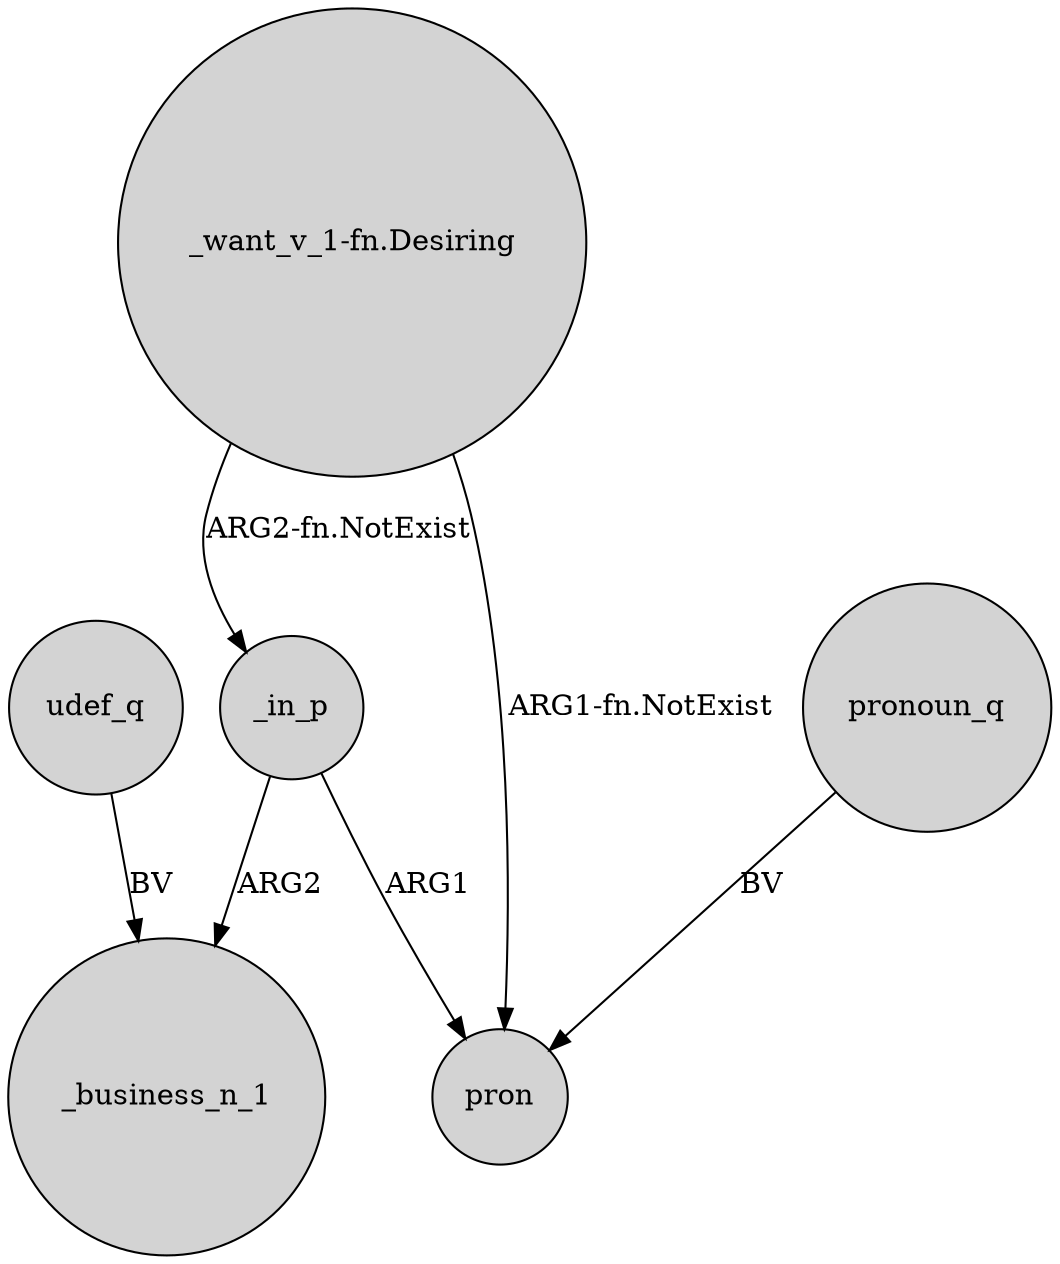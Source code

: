 digraph {
	node [shape=circle style=filled]
	udef_q -> _business_n_1 [label=BV]
	_in_p -> _business_n_1 [label=ARG2]
	_in_p -> pron [label=ARG1]
	"_want_v_1-fn.Desiring" -> pron [label="ARG1-fn.NotExist"]
	"_want_v_1-fn.Desiring" -> _in_p [label="ARG2-fn.NotExist"]
	pronoun_q -> pron [label=BV]
}
